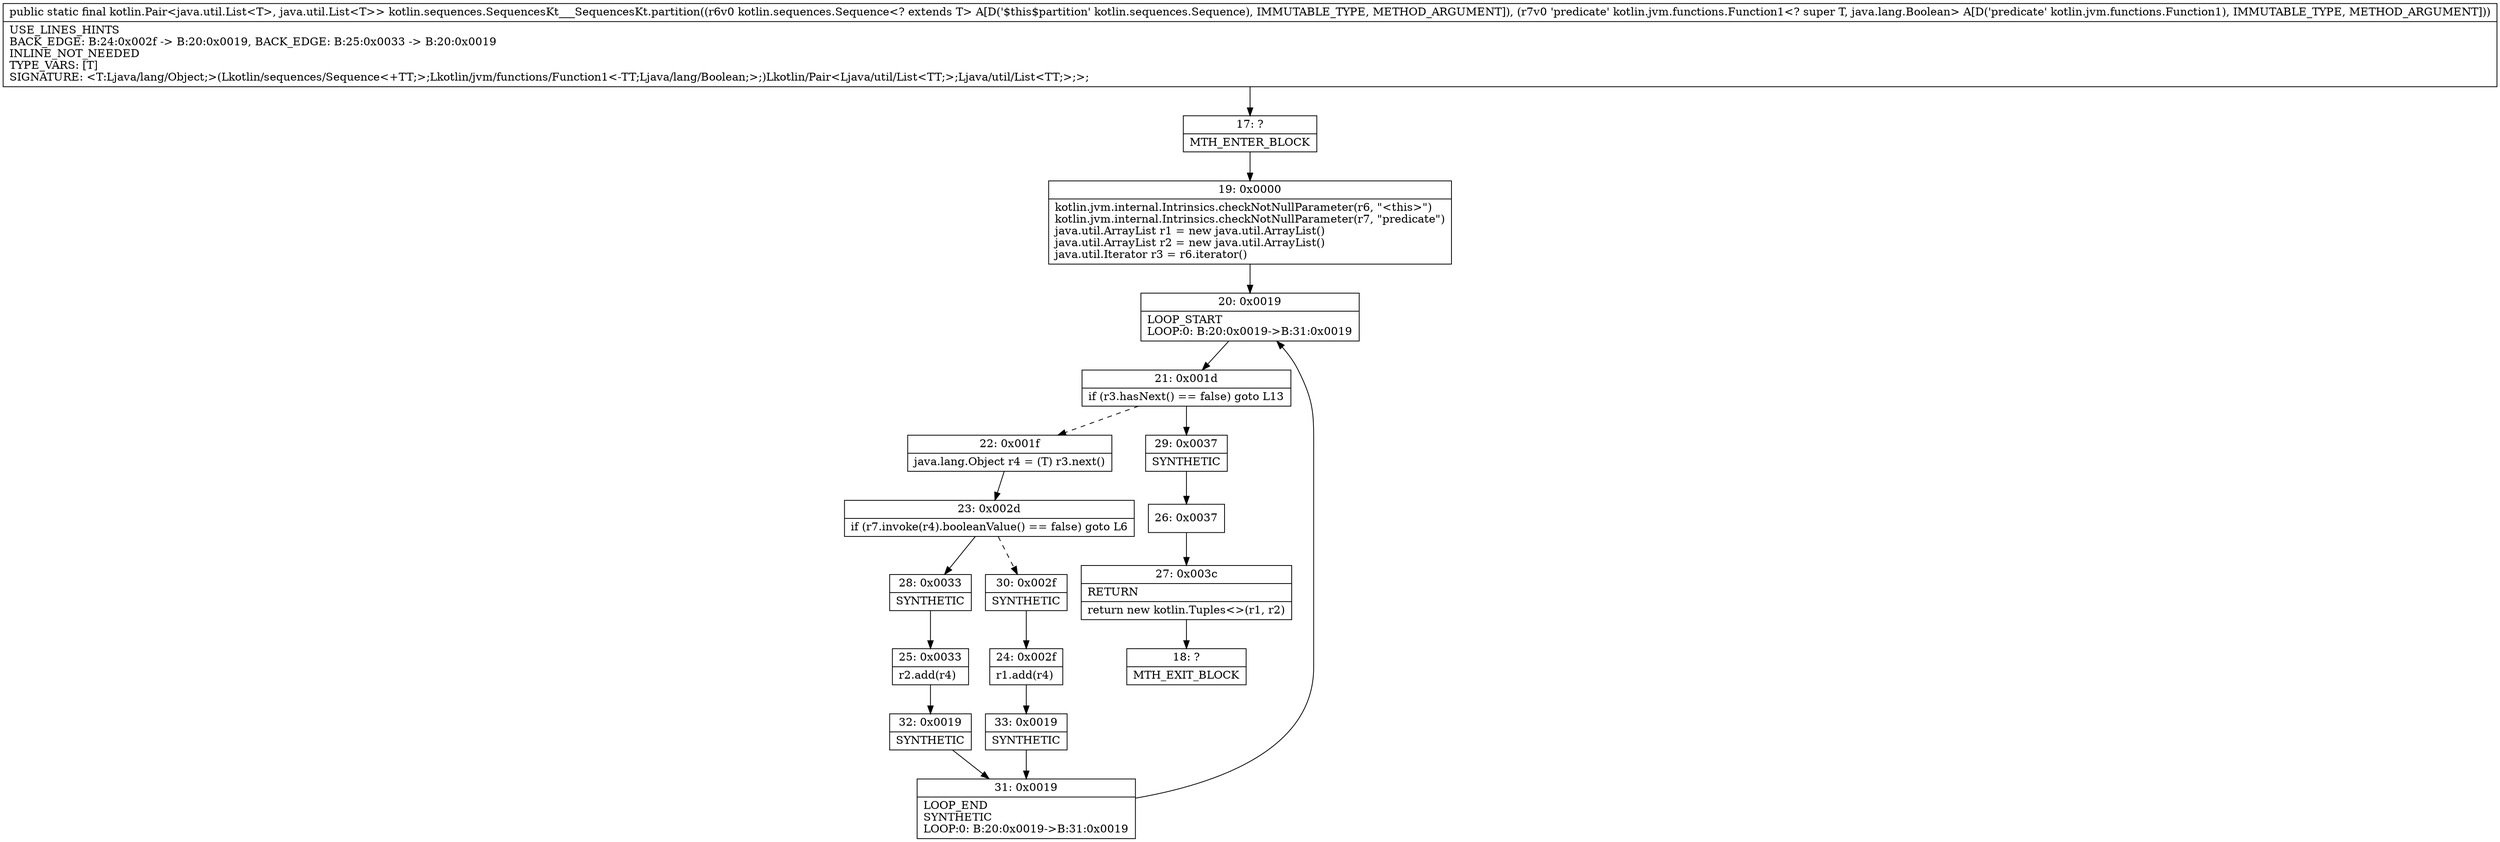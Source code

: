 digraph "CFG forkotlin.sequences.SequencesKt___SequencesKt.partition(Lkotlin\/sequences\/Sequence;Lkotlin\/jvm\/functions\/Function1;)Lkotlin\/Pair;" {
Node_17 [shape=record,label="{17\:\ ?|MTH_ENTER_BLOCK\l}"];
Node_19 [shape=record,label="{19\:\ 0x0000|kotlin.jvm.internal.Intrinsics.checkNotNullParameter(r6, \"\<this\>\")\lkotlin.jvm.internal.Intrinsics.checkNotNullParameter(r7, \"predicate\")\ljava.util.ArrayList r1 = new java.util.ArrayList()\ljava.util.ArrayList r2 = new java.util.ArrayList()\ljava.util.Iterator r3 = r6.iterator()\l}"];
Node_20 [shape=record,label="{20\:\ 0x0019|LOOP_START\lLOOP:0: B:20:0x0019\-\>B:31:0x0019\l}"];
Node_21 [shape=record,label="{21\:\ 0x001d|if (r3.hasNext() == false) goto L13\l}"];
Node_22 [shape=record,label="{22\:\ 0x001f|java.lang.Object r4 = (T) r3.next()\l}"];
Node_23 [shape=record,label="{23\:\ 0x002d|if (r7.invoke(r4).booleanValue() == false) goto L6\l}"];
Node_28 [shape=record,label="{28\:\ 0x0033|SYNTHETIC\l}"];
Node_25 [shape=record,label="{25\:\ 0x0033|r2.add(r4)\l}"];
Node_32 [shape=record,label="{32\:\ 0x0019|SYNTHETIC\l}"];
Node_31 [shape=record,label="{31\:\ 0x0019|LOOP_END\lSYNTHETIC\lLOOP:0: B:20:0x0019\-\>B:31:0x0019\l}"];
Node_30 [shape=record,label="{30\:\ 0x002f|SYNTHETIC\l}"];
Node_24 [shape=record,label="{24\:\ 0x002f|r1.add(r4)\l}"];
Node_33 [shape=record,label="{33\:\ 0x0019|SYNTHETIC\l}"];
Node_29 [shape=record,label="{29\:\ 0x0037|SYNTHETIC\l}"];
Node_26 [shape=record,label="{26\:\ 0x0037}"];
Node_27 [shape=record,label="{27\:\ 0x003c|RETURN\l|return new kotlin.Tuples\<\>(r1, r2)\l}"];
Node_18 [shape=record,label="{18\:\ ?|MTH_EXIT_BLOCK\l}"];
MethodNode[shape=record,label="{public static final kotlin.Pair\<java.util.List\<T\>, java.util.List\<T\>\> kotlin.sequences.SequencesKt___SequencesKt.partition((r6v0 kotlin.sequences.Sequence\<? extends T\> A[D('$this$partition' kotlin.sequences.Sequence), IMMUTABLE_TYPE, METHOD_ARGUMENT]), (r7v0 'predicate' kotlin.jvm.functions.Function1\<? super T, java.lang.Boolean\> A[D('predicate' kotlin.jvm.functions.Function1), IMMUTABLE_TYPE, METHOD_ARGUMENT]))  | USE_LINES_HINTS\lBACK_EDGE: B:24:0x002f \-\> B:20:0x0019, BACK_EDGE: B:25:0x0033 \-\> B:20:0x0019\lINLINE_NOT_NEEDED\lTYPE_VARS: [T]\lSIGNATURE: \<T:Ljava\/lang\/Object;\>(Lkotlin\/sequences\/Sequence\<+TT;\>;Lkotlin\/jvm\/functions\/Function1\<\-TT;Ljava\/lang\/Boolean;\>;)Lkotlin\/Pair\<Ljava\/util\/List\<TT;\>;Ljava\/util\/List\<TT;\>;\>;\l}"];
MethodNode -> Node_17;Node_17 -> Node_19;
Node_19 -> Node_20;
Node_20 -> Node_21;
Node_21 -> Node_22[style=dashed];
Node_21 -> Node_29;
Node_22 -> Node_23;
Node_23 -> Node_28;
Node_23 -> Node_30[style=dashed];
Node_28 -> Node_25;
Node_25 -> Node_32;
Node_32 -> Node_31;
Node_31 -> Node_20;
Node_30 -> Node_24;
Node_24 -> Node_33;
Node_33 -> Node_31;
Node_29 -> Node_26;
Node_26 -> Node_27;
Node_27 -> Node_18;
}

